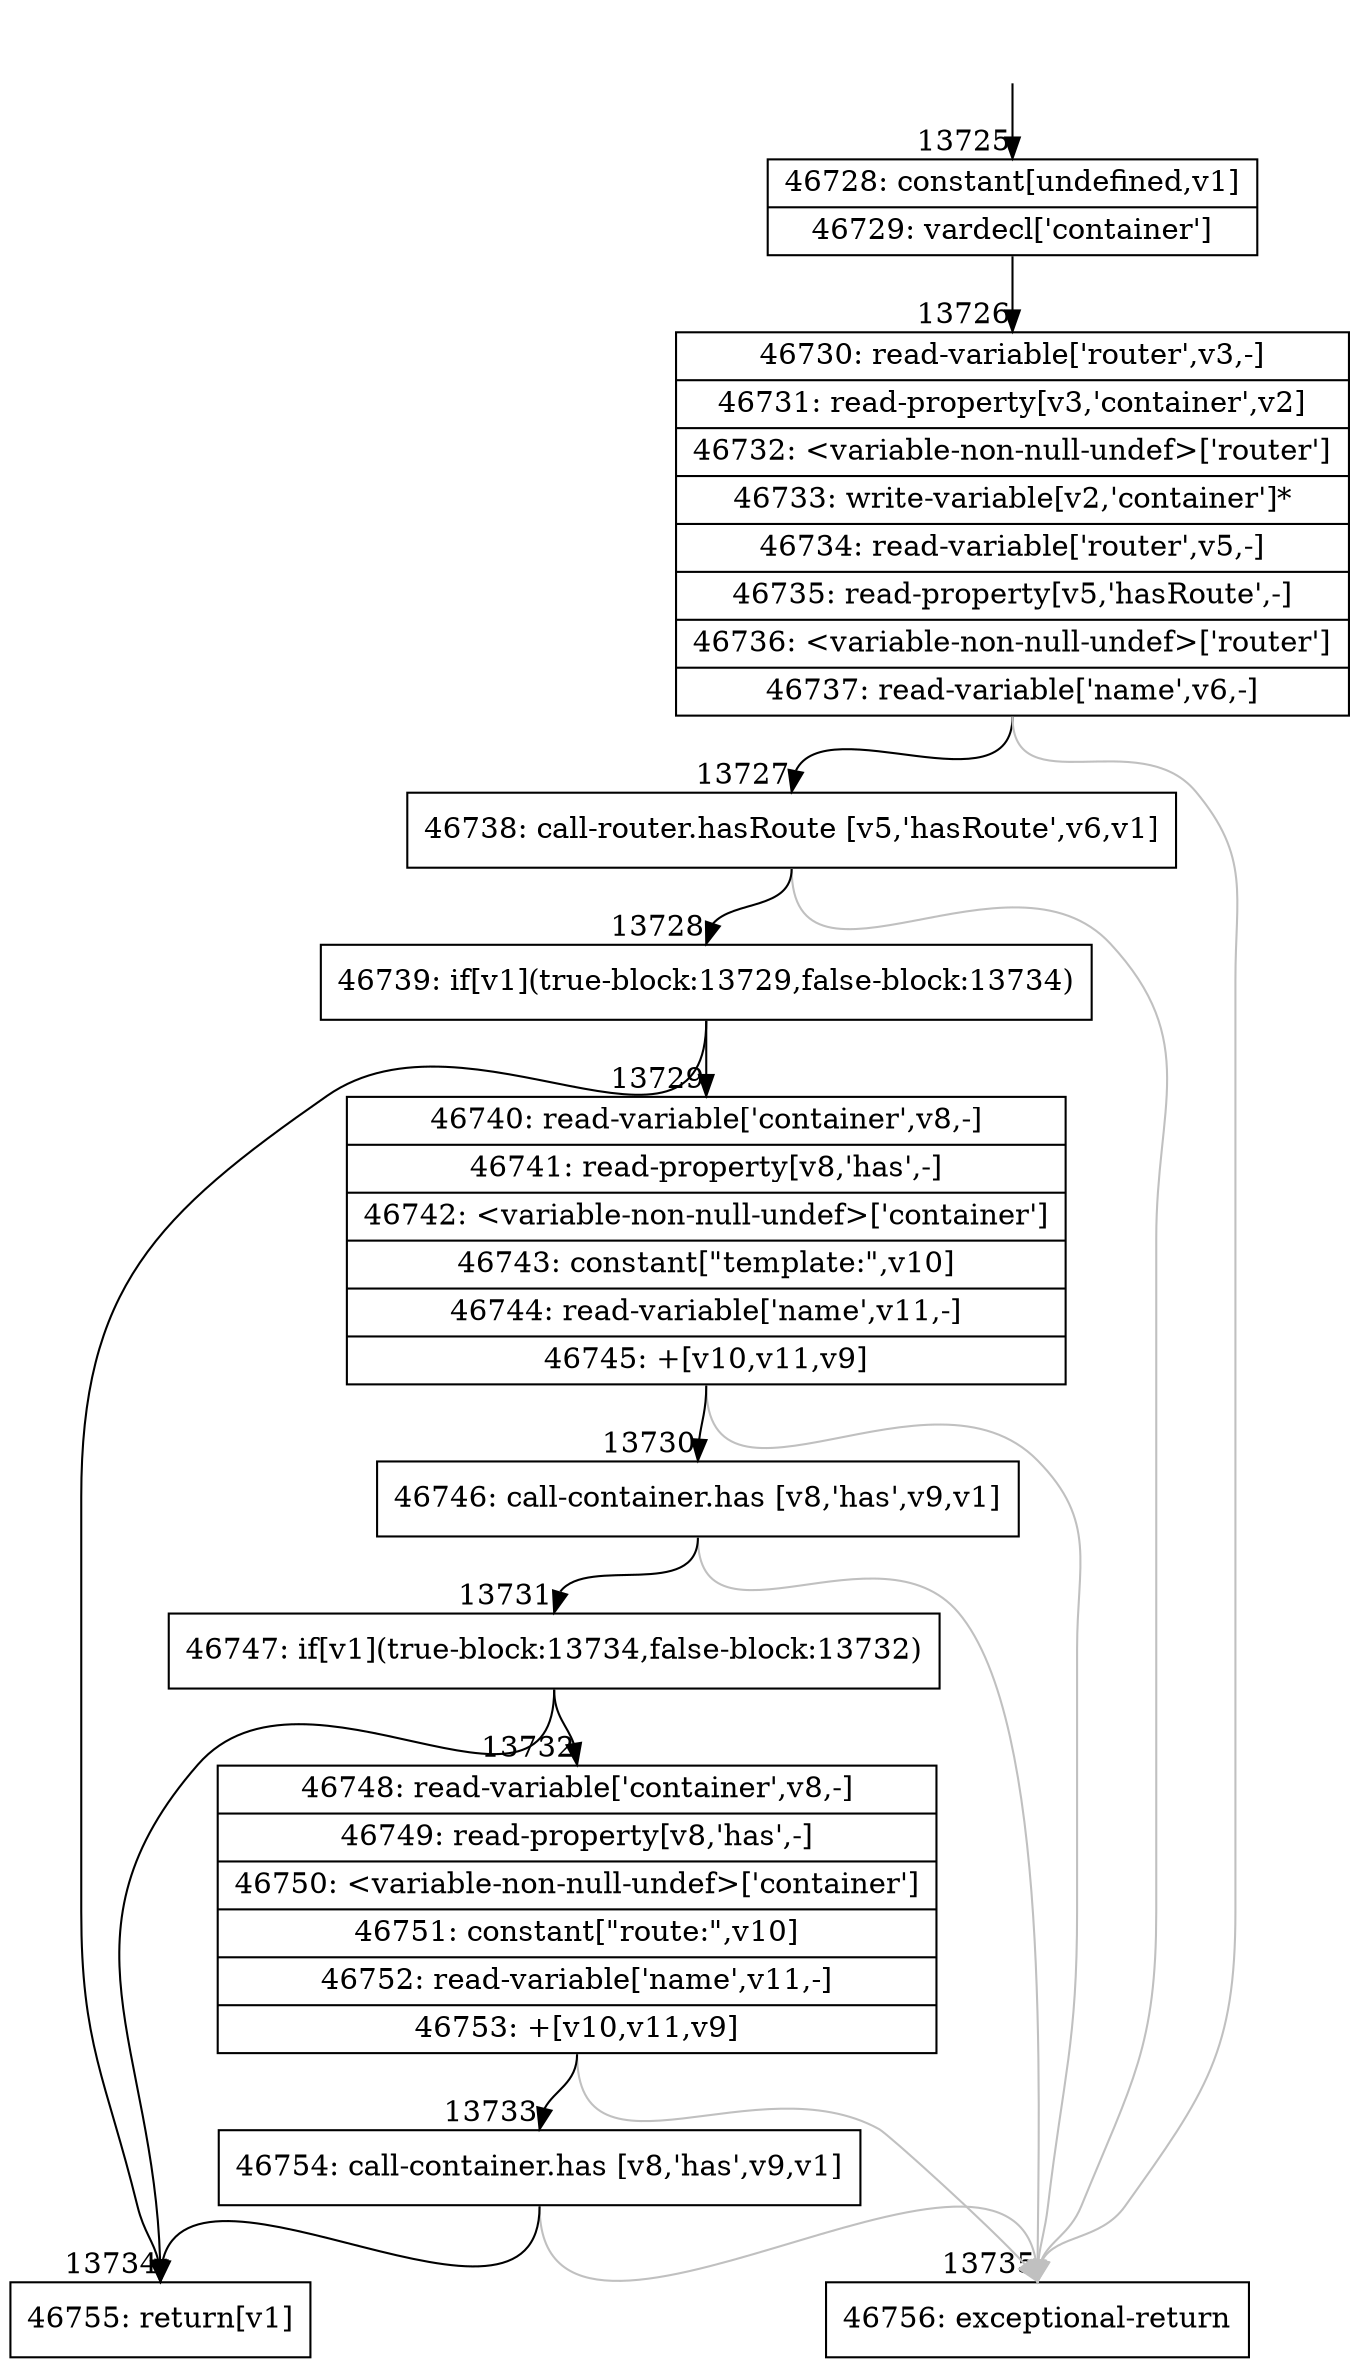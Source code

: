 digraph {
rankdir="TD"
BB_entry1136[shape=none,label=""];
BB_entry1136 -> BB13725 [tailport=s, headport=n, headlabel="    13725"]
BB13725 [shape=record label="{46728: constant[undefined,v1]|46729: vardecl['container']}" ] 
BB13725 -> BB13726 [tailport=s, headport=n, headlabel="      13726"]
BB13726 [shape=record label="{46730: read-variable['router',v3,-]|46731: read-property[v3,'container',v2]|46732: \<variable-non-null-undef\>['router']|46733: write-variable[v2,'container']*|46734: read-variable['router',v5,-]|46735: read-property[v5,'hasRoute',-]|46736: \<variable-non-null-undef\>['router']|46737: read-variable['name',v6,-]}" ] 
BB13726 -> BB13727 [tailport=s, headport=n, headlabel="      13727"]
BB13726 -> BB13735 [tailport=s, headport=n, color=gray, headlabel="      13735"]
BB13727 [shape=record label="{46738: call-router.hasRoute [v5,'hasRoute',v6,v1]}" ] 
BB13727 -> BB13728 [tailport=s, headport=n, headlabel="      13728"]
BB13727 -> BB13735 [tailport=s, headport=n, color=gray]
BB13728 [shape=record label="{46739: if[v1](true-block:13729,false-block:13734)}" ] 
BB13728 -> BB13734 [tailport=s, headport=n, headlabel="      13734"]
BB13728 -> BB13729 [tailport=s, headport=n, headlabel="      13729"]
BB13729 [shape=record label="{46740: read-variable['container',v8,-]|46741: read-property[v8,'has',-]|46742: \<variable-non-null-undef\>['container']|46743: constant[\"template:\",v10]|46744: read-variable['name',v11,-]|46745: +[v10,v11,v9]}" ] 
BB13729 -> BB13730 [tailport=s, headport=n, headlabel="      13730"]
BB13729 -> BB13735 [tailport=s, headport=n, color=gray]
BB13730 [shape=record label="{46746: call-container.has [v8,'has',v9,v1]}" ] 
BB13730 -> BB13731 [tailport=s, headport=n, headlabel="      13731"]
BB13730 -> BB13735 [tailport=s, headport=n, color=gray]
BB13731 [shape=record label="{46747: if[v1](true-block:13734,false-block:13732)}" ] 
BB13731 -> BB13734 [tailport=s, headport=n]
BB13731 -> BB13732 [tailport=s, headport=n, headlabel="      13732"]
BB13732 [shape=record label="{46748: read-variable['container',v8,-]|46749: read-property[v8,'has',-]|46750: \<variable-non-null-undef\>['container']|46751: constant[\"route:\",v10]|46752: read-variable['name',v11,-]|46753: +[v10,v11,v9]}" ] 
BB13732 -> BB13733 [tailport=s, headport=n, headlabel="      13733"]
BB13732 -> BB13735 [tailport=s, headport=n, color=gray]
BB13733 [shape=record label="{46754: call-container.has [v8,'has',v9,v1]}" ] 
BB13733 -> BB13734 [tailport=s, headport=n]
BB13733 -> BB13735 [tailport=s, headport=n, color=gray]
BB13734 [shape=record label="{46755: return[v1]}" ] 
BB13735 [shape=record label="{46756: exceptional-return}" ] 
//#$~ 25440
}
